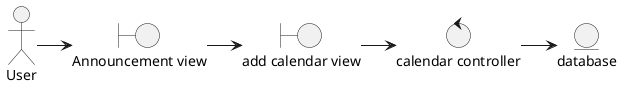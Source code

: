 @startuml uc2_2_add_calenda
:User: as actor
boundary "Announcement view" as view
boundary "add calendar view" as calendarView
control "calendar controller" as controller
entity database

'connections

actor --r-> view
view --r-> calendarView
calendarView --r-> controller
controller --r-> database
@enduml